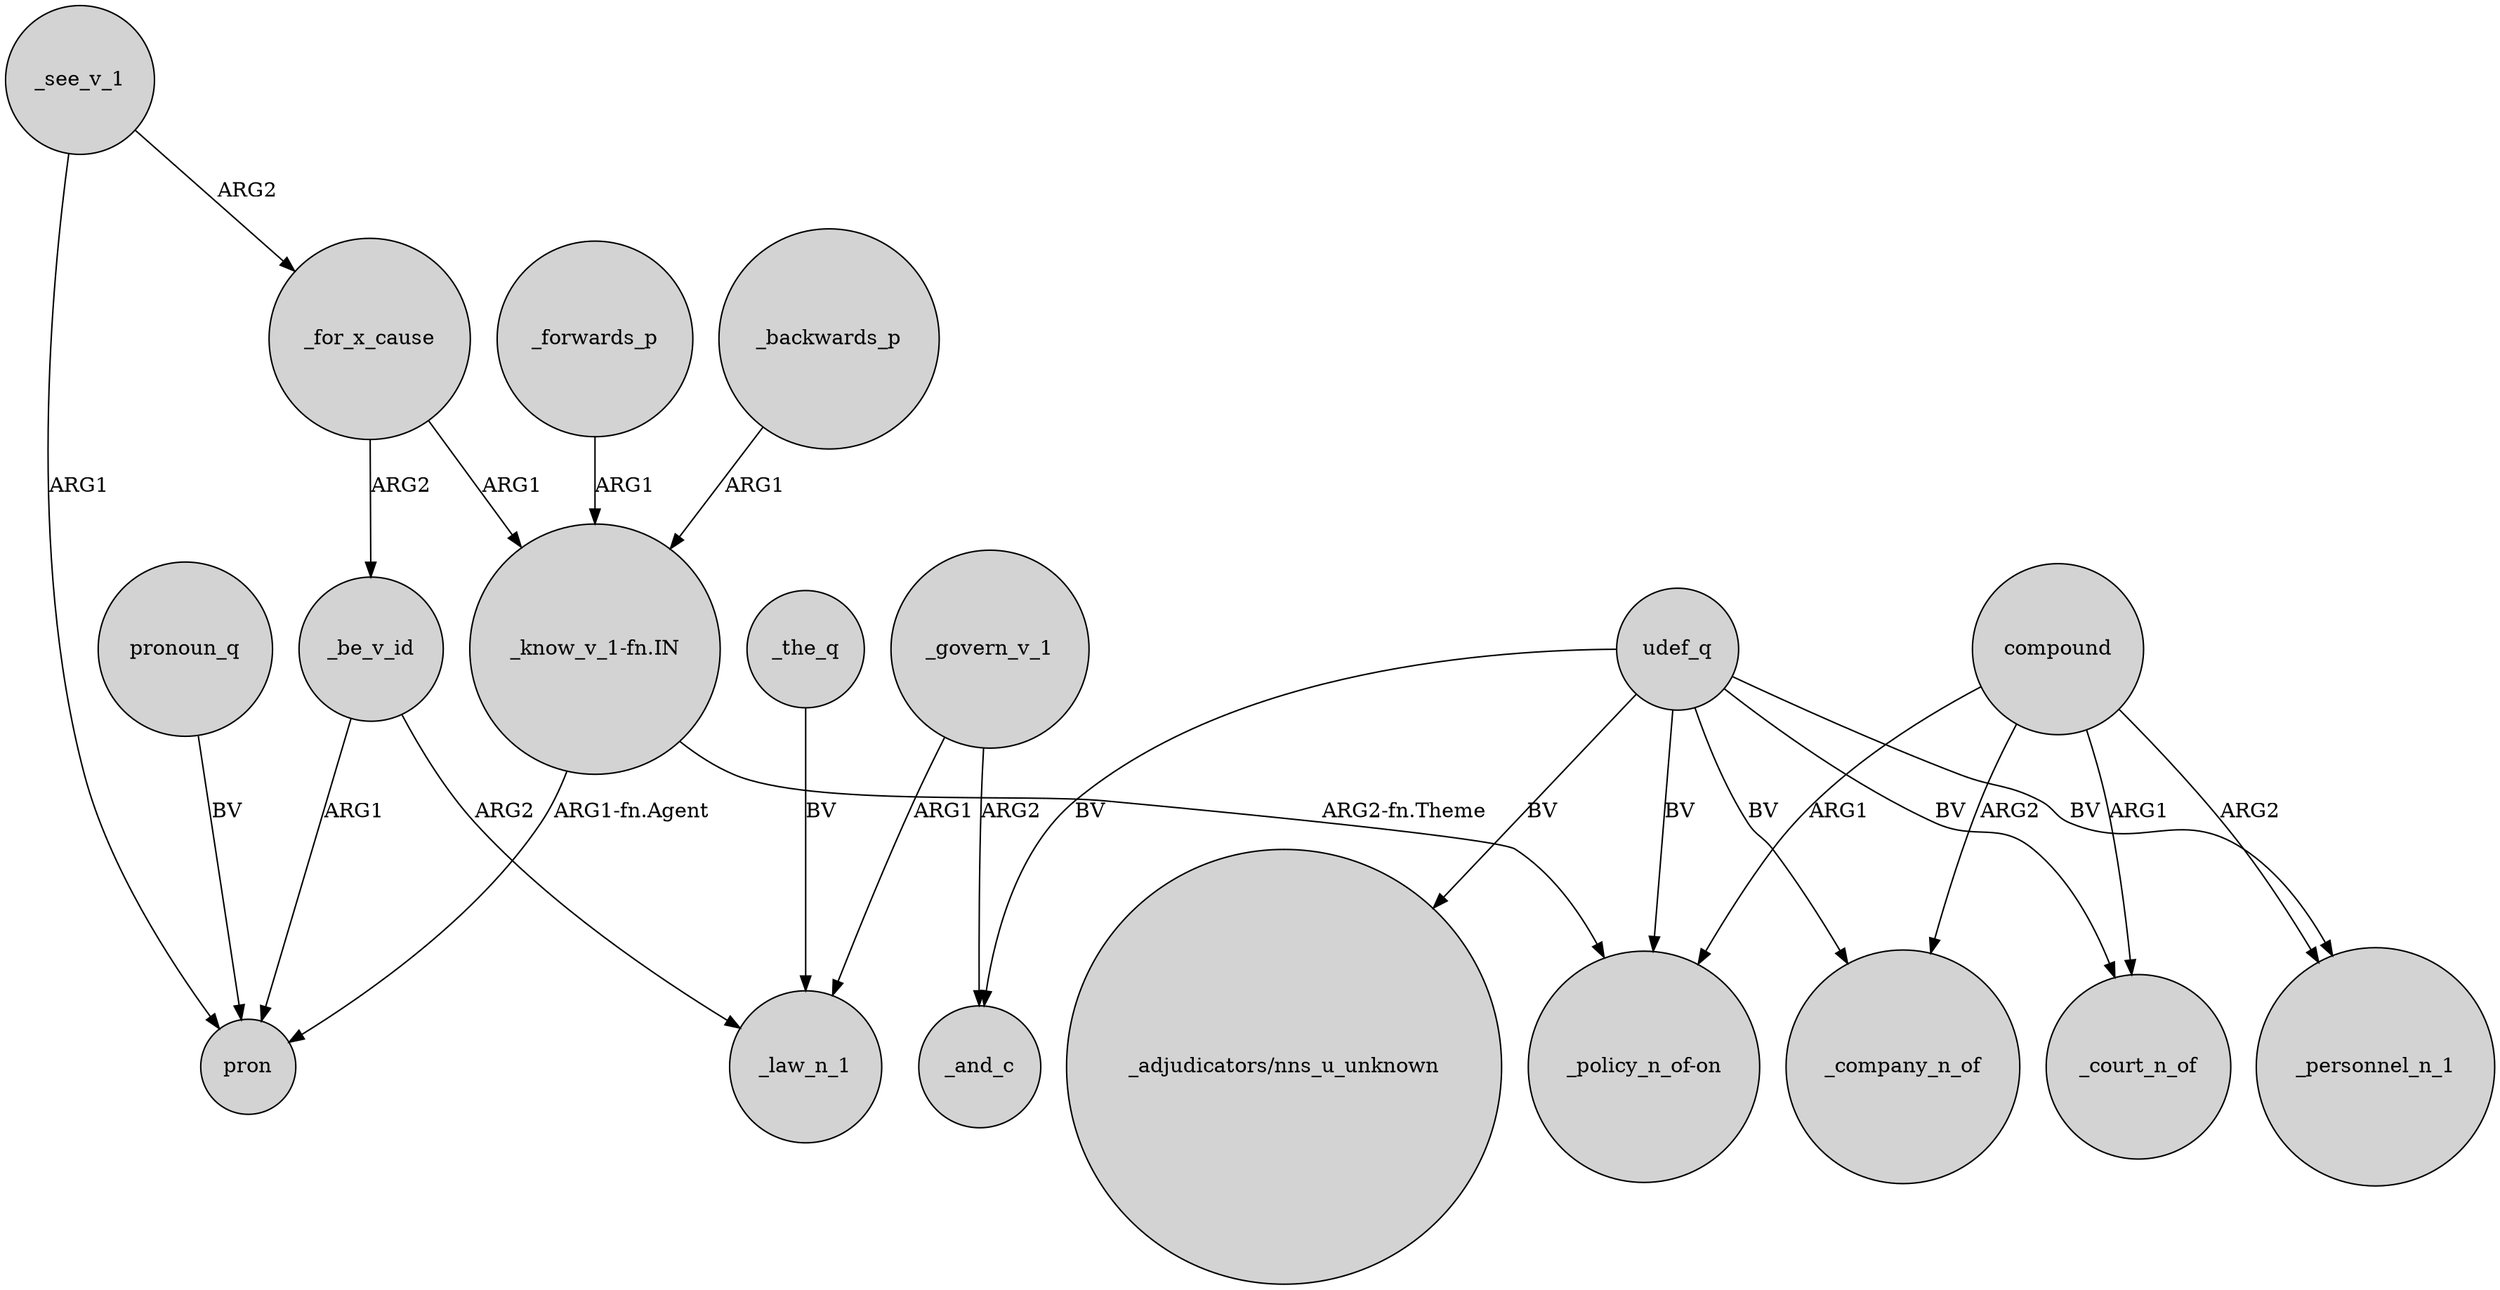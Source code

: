 digraph {
	node [shape=circle style=filled]
	_backwards_p -> "_know_v_1-fn.IN" [label=ARG1]
	_be_v_id -> _law_n_1 [label=ARG2]
	udef_q -> _court_n_of [label=BV]
	_govern_v_1 -> _law_n_1 [label=ARG1]
	_govern_v_1 -> _and_c [label=ARG2]
	"_know_v_1-fn.IN" -> pron [label="ARG1-fn.Agent"]
	compound -> _company_n_of [label=ARG2]
	compound -> _personnel_n_1 [label=ARG2]
	udef_q -> "_policy_n_of-on" [label=BV]
	_be_v_id -> pron [label=ARG1]
	udef_q -> "_adjudicators/nns_u_unknown" [label=BV]
	pronoun_q -> pron [label=BV]
	_forwards_p -> "_know_v_1-fn.IN" [label=ARG1]
	_see_v_1 -> pron [label=ARG1]
	compound -> "_policy_n_of-on" [label=ARG1]
	_the_q -> _law_n_1 [label=BV]
	udef_q -> _personnel_n_1 [label=BV]
	_for_x_cause -> "_know_v_1-fn.IN" [label=ARG1]
	_see_v_1 -> _for_x_cause [label=ARG2]
	udef_q -> _company_n_of [label=BV]
	_for_x_cause -> _be_v_id [label=ARG2]
	udef_q -> _and_c [label=BV]
	compound -> _court_n_of [label=ARG1]
	"_know_v_1-fn.IN" -> "_policy_n_of-on" [label="ARG2-fn.Theme"]
}
